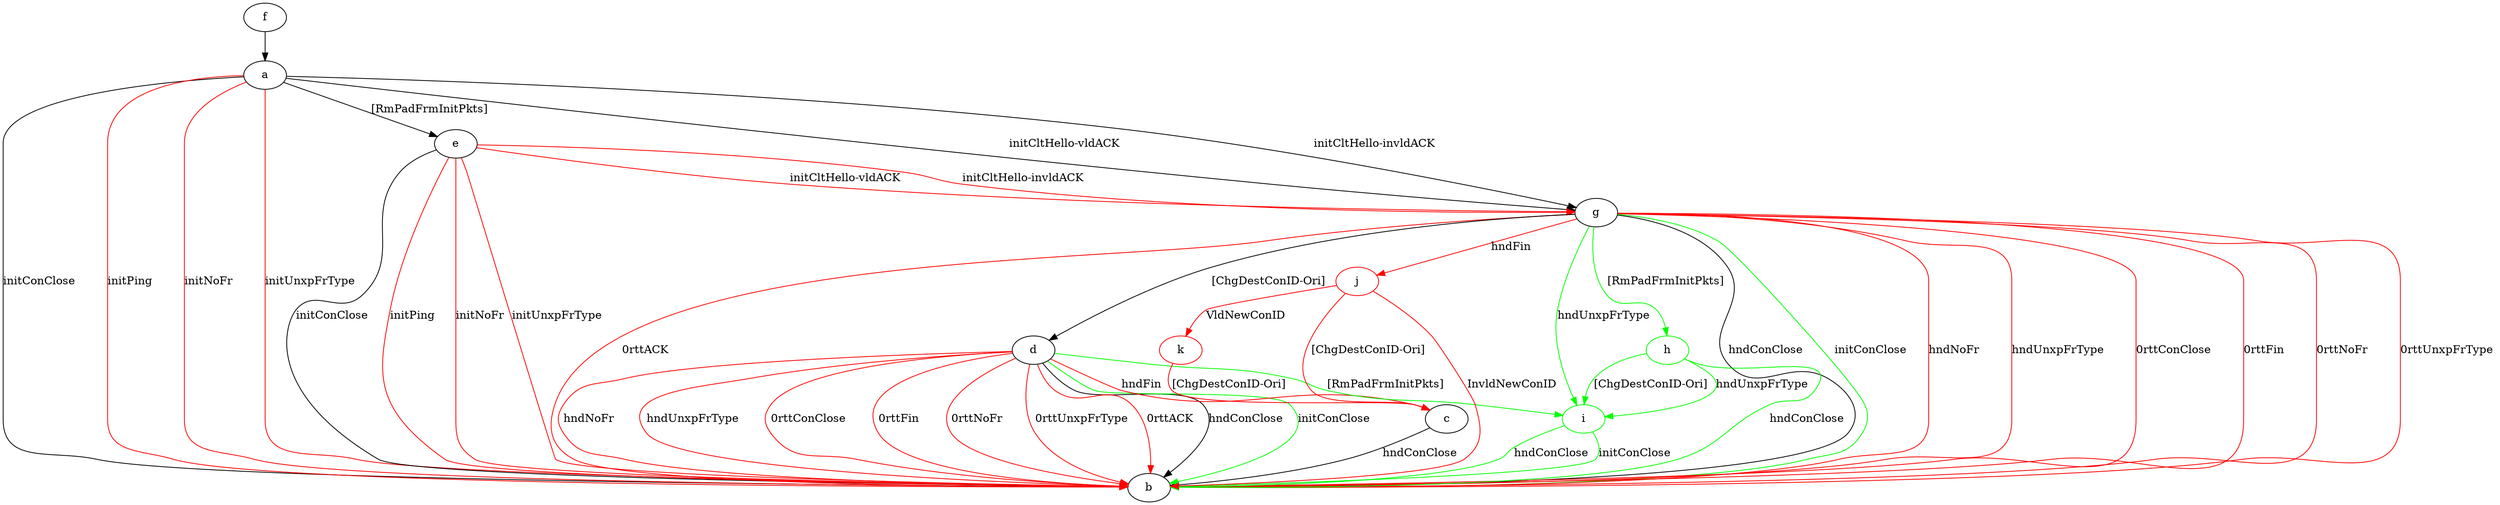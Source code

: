 digraph "" {
	a -> b	[key=0,
		label="initConClose "];
	a -> b	[key=1,
		color=red,
		label="initPing "];
	a -> b	[key=2,
		color=red,
		label="initNoFr "];
	a -> b	[key=3,
		color=red,
		label="initUnxpFrType "];
	a -> e	[key=0,
		label="[RmPadFrmInitPkts] "];
	a -> g	[key=0,
		label="initCltHello-vldACK "];
	a -> g	[key=1,
		label="initCltHello-invldACK "];
	c -> b	[key=0,
		label="hndConClose "];
	d -> b	[key=0,
		label="hndConClose "];
	d -> b	[key=1,
		color=green,
		label="initConClose "];
	d -> b	[key=2,
		color=red,
		label="hndNoFr "];
	d -> b	[key=3,
		color=red,
		label="hndUnxpFrType "];
	d -> b	[key=4,
		color=red,
		label="0rttConClose "];
	d -> b	[key=5,
		color=red,
		label="0rttFin "];
	d -> b	[key=6,
		color=red,
		label="0rttNoFr "];
	d -> b	[key=7,
		color=red,
		label="0rttUnxpFrType "];
	d -> b	[key=8,
		color=red,
		label="0rttACK "];
	d -> c	[key=0,
		color=red,
		label="hndFin "];
	i	[color=green];
	d -> i	[key=0,
		color=green,
		label="[RmPadFrmInitPkts] "];
	e -> b	[key=0,
		label="initConClose "];
	e -> b	[key=1,
		color=red,
		label="initPing "];
	e -> b	[key=2,
		color=red,
		label="initNoFr "];
	e -> b	[key=3,
		color=red,
		label="initUnxpFrType "];
	e -> g	[key=0,
		color=red,
		label="initCltHello-vldACK "];
	e -> g	[key=1,
		color=red,
		label="initCltHello-invldACK "];
	f -> a	[key=0];
	g -> b	[key=0,
		label="hndConClose "];
	g -> b	[key=1,
		color=green,
		label="initConClose "];
	g -> b	[key=2,
		color=red,
		label="hndNoFr "];
	g -> b	[key=3,
		color=red,
		label="hndUnxpFrType "];
	g -> b	[key=4,
		color=red,
		label="0rttConClose "];
	g -> b	[key=5,
		color=red,
		label="0rttFin "];
	g -> b	[key=6,
		color=red,
		label="0rttNoFr "];
	g -> b	[key=7,
		color=red,
		label="0rttUnxpFrType "];
	g -> b	[key=8,
		color=red,
		label="0rttACK "];
	g -> d	[key=0,
		label="[ChgDestConID-Ori] "];
	h	[color=green];
	g -> h	[key=0,
		color=green,
		label="[RmPadFrmInitPkts] "];
	g -> i	[key=0,
		color=green,
		label="hndUnxpFrType "];
	j	[color=red];
	g -> j	[key=0,
		color=red,
		label="hndFin "];
	h -> b	[key=0,
		color=green,
		label="hndConClose "];
	h -> i	[key=0,
		color=green,
		label="hndUnxpFrType "];
	h -> i	[key=1,
		color=green,
		label="[ChgDestConID-Ori] "];
	i -> b	[key=0,
		color=green,
		label="initConClose "];
	i -> b	[key=1,
		color=green,
		label="hndConClose "];
	j -> b	[key=0,
		color=red,
		label="InvldNewConID "];
	j -> c	[key=0,
		color=red,
		label="[ChgDestConID-Ori] "];
	k	[color=red];
	j -> k	[key=0,
		color=red,
		label="VldNewConID "];
	k -> c	[key=0,
		color=red,
		label="[ChgDestConID-Ori] "];
}
